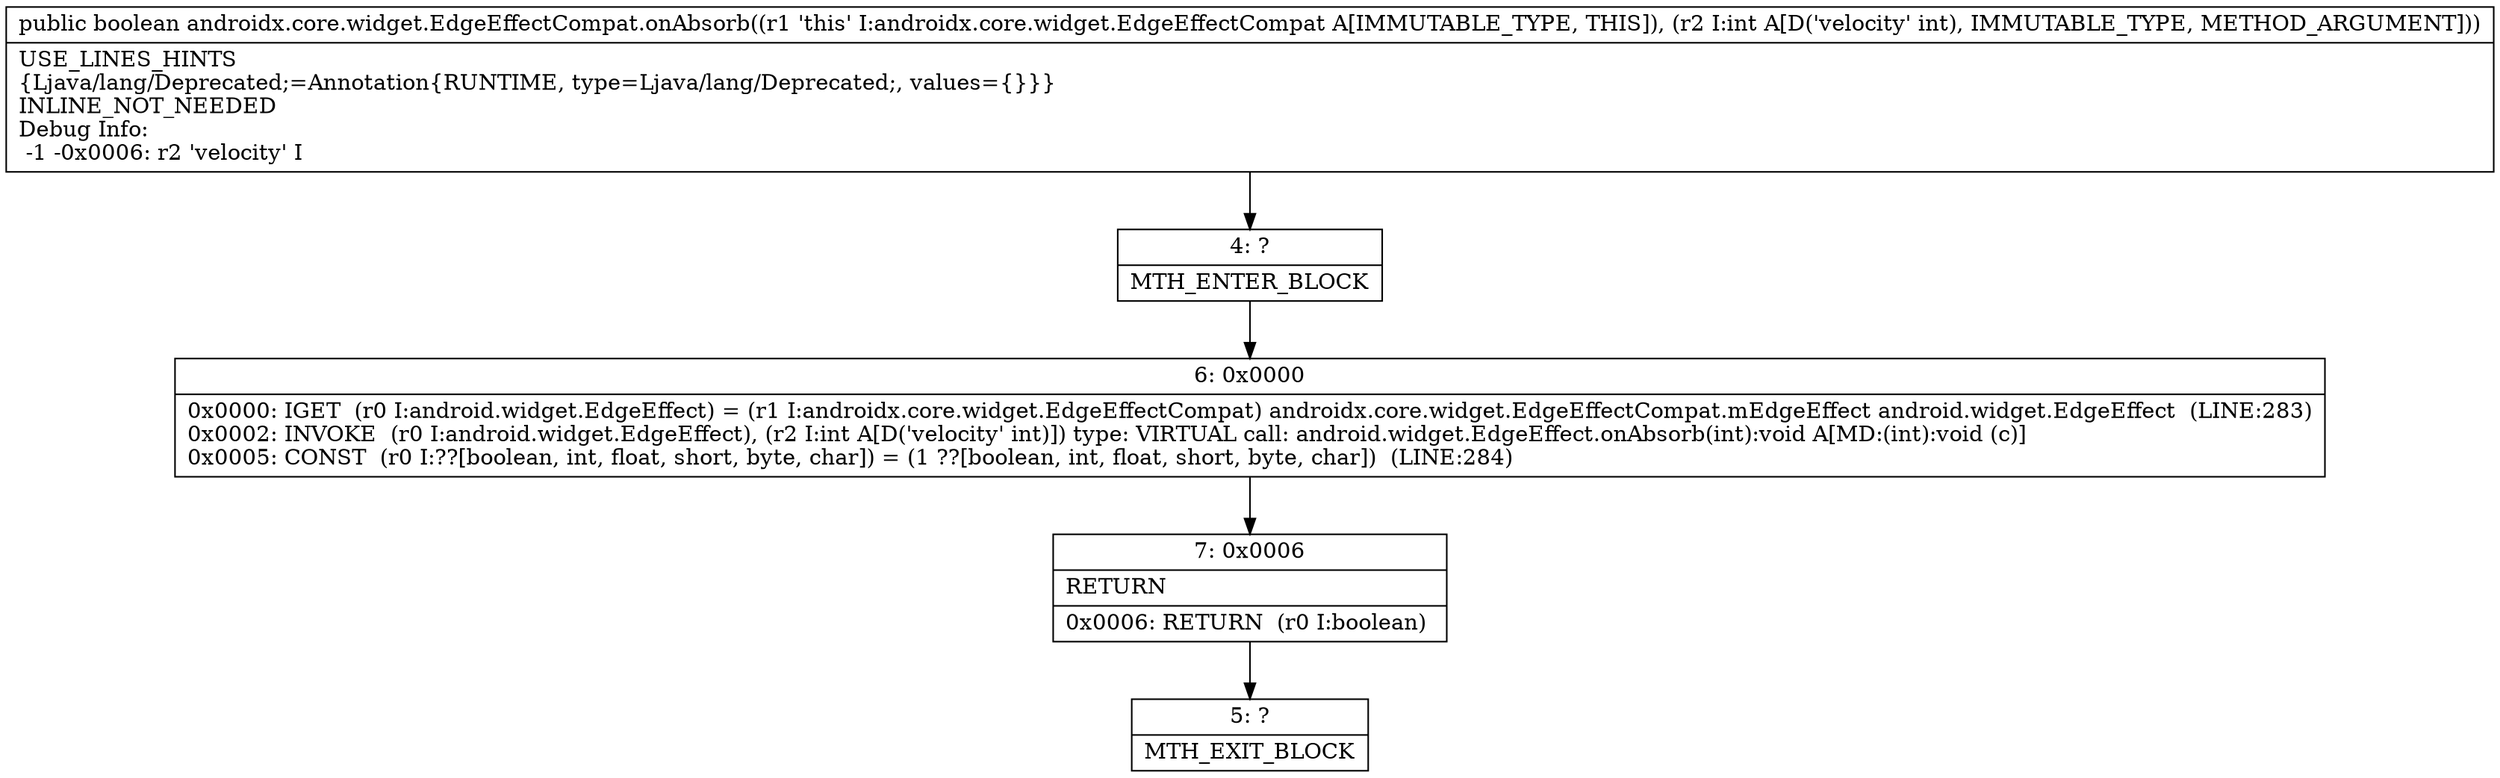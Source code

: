digraph "CFG forandroidx.core.widget.EdgeEffectCompat.onAbsorb(I)Z" {
Node_4 [shape=record,label="{4\:\ ?|MTH_ENTER_BLOCK\l}"];
Node_6 [shape=record,label="{6\:\ 0x0000|0x0000: IGET  (r0 I:android.widget.EdgeEffect) = (r1 I:androidx.core.widget.EdgeEffectCompat) androidx.core.widget.EdgeEffectCompat.mEdgeEffect android.widget.EdgeEffect  (LINE:283)\l0x0002: INVOKE  (r0 I:android.widget.EdgeEffect), (r2 I:int A[D('velocity' int)]) type: VIRTUAL call: android.widget.EdgeEffect.onAbsorb(int):void A[MD:(int):void (c)]\l0x0005: CONST  (r0 I:??[boolean, int, float, short, byte, char]) = (1 ??[boolean, int, float, short, byte, char])  (LINE:284)\l}"];
Node_7 [shape=record,label="{7\:\ 0x0006|RETURN\l|0x0006: RETURN  (r0 I:boolean) \l}"];
Node_5 [shape=record,label="{5\:\ ?|MTH_EXIT_BLOCK\l}"];
MethodNode[shape=record,label="{public boolean androidx.core.widget.EdgeEffectCompat.onAbsorb((r1 'this' I:androidx.core.widget.EdgeEffectCompat A[IMMUTABLE_TYPE, THIS]), (r2 I:int A[D('velocity' int), IMMUTABLE_TYPE, METHOD_ARGUMENT]))  | USE_LINES_HINTS\l\{Ljava\/lang\/Deprecated;=Annotation\{RUNTIME, type=Ljava\/lang\/Deprecated;, values=\{\}\}\}\lINLINE_NOT_NEEDED\lDebug Info:\l  \-1 \-0x0006: r2 'velocity' I\l}"];
MethodNode -> Node_4;Node_4 -> Node_6;
Node_6 -> Node_7;
Node_7 -> Node_5;
}

